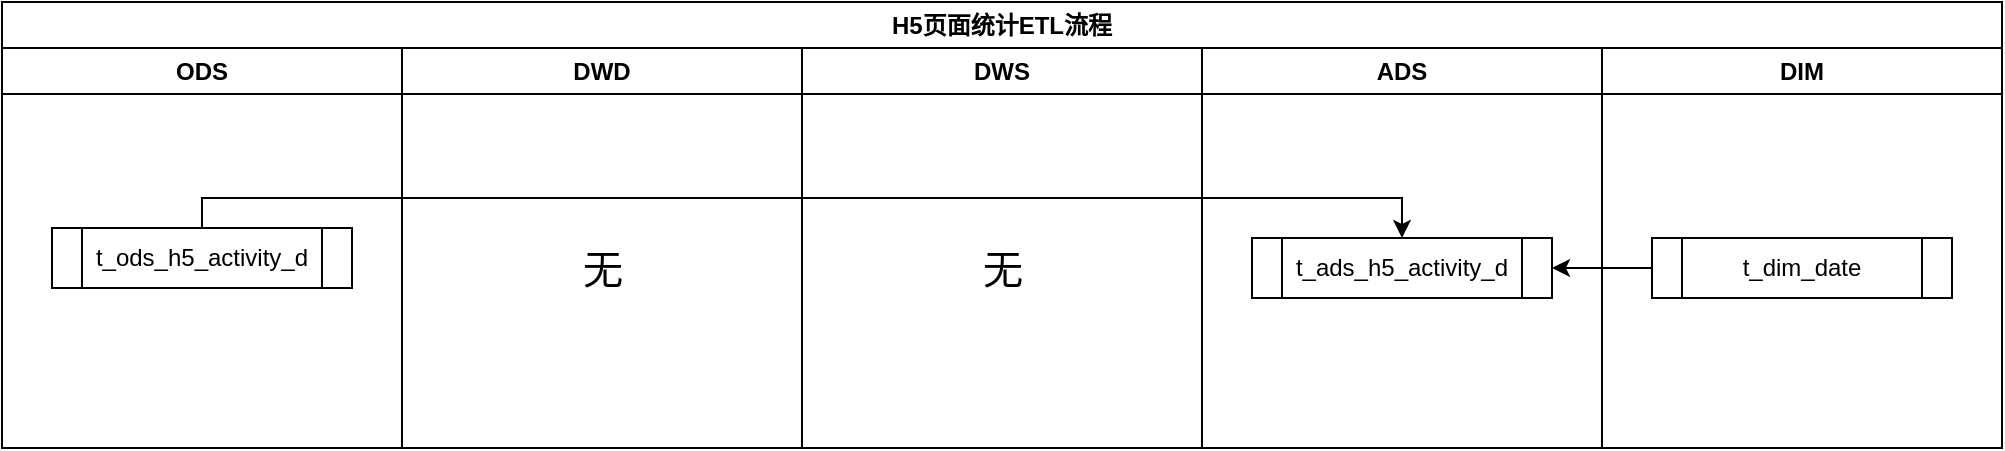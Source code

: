 <mxfile version="27.2.0">
  <diagram name="第 1 页" id="q20eZgunnf8NOy6R4q8U">
    <mxGraphModel dx="2018" dy="1112" grid="1" gridSize="10" guides="1" tooltips="1" connect="1" arrows="1" fold="1" page="1" pageScale="1" pageWidth="827" pageHeight="1169" math="0" shadow="0">
      <root>
        <mxCell id="0" />
        <mxCell id="1" parent="0" />
        <mxCell id="MixyJEa9ZRM8h9EP63-E-1" value="ODS" style="swimlane;whiteSpace=wrap;html=1;" vertex="1" parent="1">
          <mxGeometry x="140" y="220" width="200" height="200" as="geometry" />
        </mxCell>
        <mxCell id="MixyJEa9ZRM8h9EP63-E-6" value="t_ods_h5_activity_d" style="shape=process;whiteSpace=wrap;html=1;backgroundOutline=1;" vertex="1" parent="MixyJEa9ZRM8h9EP63-E-1">
          <mxGeometry x="25" y="90" width="150" height="30" as="geometry" />
        </mxCell>
        <mxCell id="MixyJEa9ZRM8h9EP63-E-2" value="DWD" style="swimlane;whiteSpace=wrap;html=1;" vertex="1" parent="1">
          <mxGeometry x="340" y="220" width="200" height="200" as="geometry" />
        </mxCell>
        <mxCell id="MixyJEa9ZRM8h9EP63-E-8" value="无" style="text;html=1;align=center;verticalAlign=middle;resizable=0;points=[];autosize=1;strokeColor=none;fillColor=none;fontSize=20;" vertex="1" parent="MixyJEa9ZRM8h9EP63-E-2">
          <mxGeometry x="80" y="90" width="40" height="40" as="geometry" />
        </mxCell>
        <mxCell id="MixyJEa9ZRM8h9EP63-E-3" value="DWS" style="swimlane;whiteSpace=wrap;html=1;" vertex="1" parent="1">
          <mxGeometry x="540" y="220" width="200" height="200" as="geometry" />
        </mxCell>
        <mxCell id="MixyJEa9ZRM8h9EP63-E-9" value="无" style="text;html=1;align=center;verticalAlign=middle;resizable=0;points=[];autosize=1;strokeColor=none;fillColor=none;fontSize=20;" vertex="1" parent="MixyJEa9ZRM8h9EP63-E-3">
          <mxGeometry x="80" y="90" width="40" height="40" as="geometry" />
        </mxCell>
        <mxCell id="MixyJEa9ZRM8h9EP63-E-4" value="ADS" style="swimlane;whiteSpace=wrap;html=1;" vertex="1" parent="1">
          <mxGeometry x="740" y="220" width="200" height="200" as="geometry" />
        </mxCell>
        <mxCell id="MixyJEa9ZRM8h9EP63-E-11" value="t_ads_h5_activity_d" style="shape=process;whiteSpace=wrap;html=1;backgroundOutline=1;" vertex="1" parent="MixyJEa9ZRM8h9EP63-E-4">
          <mxGeometry x="25" y="95" width="150" height="30" as="geometry" />
        </mxCell>
        <mxCell id="MixyJEa9ZRM8h9EP63-E-5" value="DIM" style="swimlane;whiteSpace=wrap;html=1;" vertex="1" parent="1">
          <mxGeometry x="940" y="220" width="200" height="200" as="geometry" />
        </mxCell>
        <mxCell id="MixyJEa9ZRM8h9EP63-E-7" value="t_dim_date" style="shape=process;whiteSpace=wrap;html=1;backgroundOutline=1;" vertex="1" parent="MixyJEa9ZRM8h9EP63-E-5">
          <mxGeometry x="25" y="95" width="150" height="30" as="geometry" />
        </mxCell>
        <mxCell id="MixyJEa9ZRM8h9EP63-E-12" value="" style="edgeStyle=orthogonalEdgeStyle;rounded=0;orthogonalLoop=1;jettySize=auto;html=1;" edge="1" parent="1" source="MixyJEa9ZRM8h9EP63-E-7" target="MixyJEa9ZRM8h9EP63-E-11">
          <mxGeometry relative="1" as="geometry" />
        </mxCell>
        <mxCell id="MixyJEa9ZRM8h9EP63-E-13" value="" style="edgeStyle=orthogonalEdgeStyle;rounded=0;orthogonalLoop=1;jettySize=auto;html=1;entryX=0.5;entryY=0;entryDx=0;entryDy=0;" edge="1" parent="1" source="MixyJEa9ZRM8h9EP63-E-6" target="MixyJEa9ZRM8h9EP63-E-11">
          <mxGeometry relative="1" as="geometry">
            <Array as="points">
              <mxPoint x="240" y="295" />
              <mxPoint x="840" y="295" />
            </Array>
          </mxGeometry>
        </mxCell>
        <mxCell id="MixyJEa9ZRM8h9EP63-E-14" value="H5页面统计ETL流程" style="swimlane;whiteSpace=wrap;html=1;" vertex="1" parent="1">
          <mxGeometry x="140" y="197" width="1000" height="223" as="geometry" />
        </mxCell>
      </root>
    </mxGraphModel>
  </diagram>
</mxfile>
